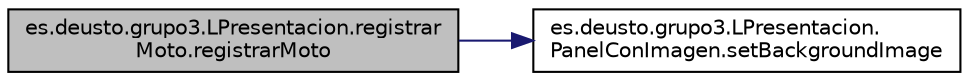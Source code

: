 digraph "es.deusto.grupo3.LPresentacion.registrarMoto.registrarMoto"
{
  edge [fontname="Helvetica",fontsize="10",labelfontname="Helvetica",labelfontsize="10"];
  node [fontname="Helvetica",fontsize="10",shape=record];
  rankdir="LR";
  Node0 [label="es.deusto.grupo3.LPresentacion.registrar\lMoto.registrarMoto",height=0.2,width=0.4,color="black", fillcolor="grey75", style="filled", fontcolor="black"];
  Node0 -> Node1 [color="midnightblue",fontsize="10",style="solid",fontname="Helvetica"];
  Node1 [label="es.deusto.grupo3.LPresentacion.\lPanelConImagen.setBackgroundImage",height=0.2,width=0.4,color="black", fillcolor="white", style="filled",URL="$classes_1_1deusto_1_1grupo3_1_1_l_presentacion_1_1_panel_con_imagen.html#ab3772929185a00e0461be8ee081f2a40"];
}
